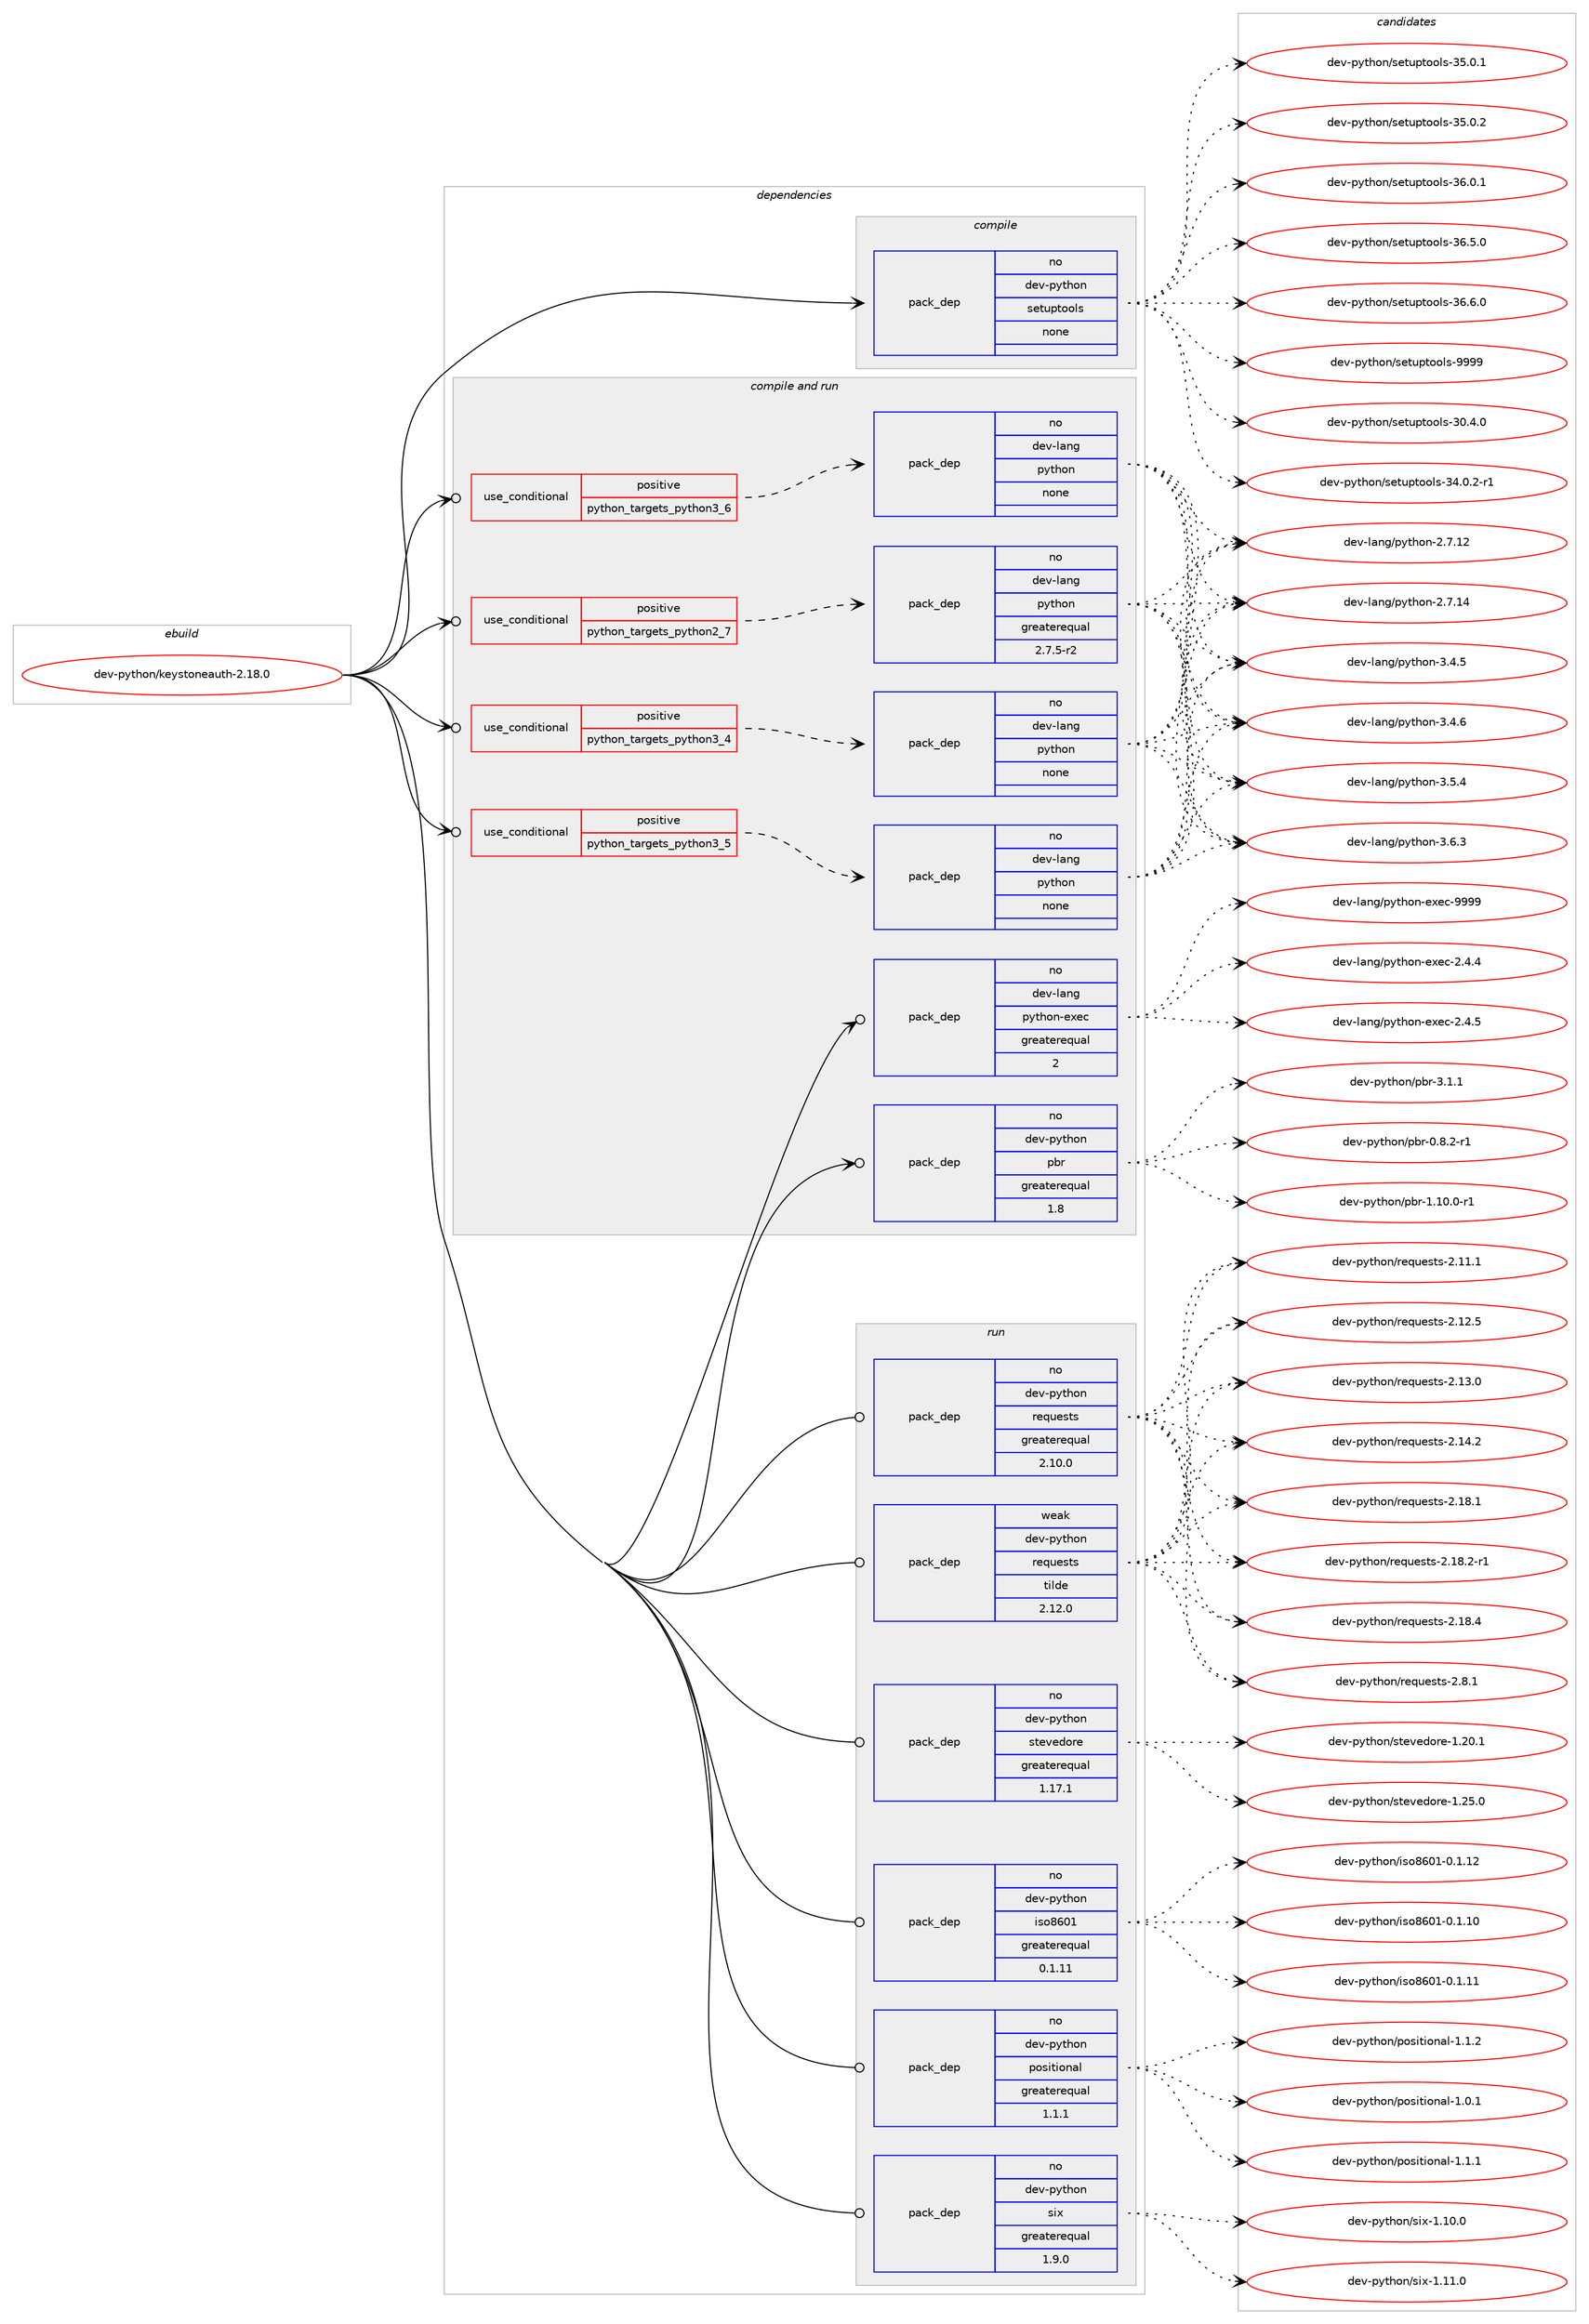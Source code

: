 digraph prolog {

# *************
# Graph options
# *************

newrank=true;
concentrate=true;
compound=true;
graph [rankdir=LR,fontname=Helvetica,fontsize=10,ranksep=1.5];#, ranksep=2.5, nodesep=0.2];
edge  [arrowhead=vee];
node  [fontname=Helvetica,fontsize=10];

# **********
# The ebuild
# **********

subgraph cluster_leftcol {
color=gray;
rank=same;
label=<<i>ebuild</i>>;
id [label="dev-python/keystoneauth-2.18.0", color=red, width=4, href="../dev-python/keystoneauth-2.18.0.svg"];
}

# ****************
# The dependencies
# ****************

subgraph cluster_midcol {
color=gray;
label=<<i>dependencies</i>>;
subgraph cluster_compile {
fillcolor="#eeeeee";
style=filled;
label=<<i>compile</i>>;
subgraph pack125096 {
dependency163685 [label=<<TABLE BORDER="0" CELLBORDER="1" CELLSPACING="0" CELLPADDING="4" WIDTH="220"><TR><TD ROWSPAN="6" CELLPADDING="30">pack_dep</TD></TR><TR><TD WIDTH="110">no</TD></TR><TR><TD>dev-python</TD></TR><TR><TD>setuptools</TD></TR><TR><TD>none</TD></TR><TR><TD></TD></TR></TABLE>>, shape=none, color=blue];
}
id:e -> dependency163685:w [weight=20,style="solid",arrowhead="vee"];
}
subgraph cluster_compileandrun {
fillcolor="#eeeeee";
style=filled;
label=<<i>compile and run</i>>;
subgraph cond34736 {
dependency163686 [label=<<TABLE BORDER="0" CELLBORDER="1" CELLSPACING="0" CELLPADDING="4"><TR><TD ROWSPAN="3" CELLPADDING="10">use_conditional</TD></TR><TR><TD>positive</TD></TR><TR><TD>python_targets_python2_7</TD></TR></TABLE>>, shape=none, color=red];
subgraph pack125097 {
dependency163687 [label=<<TABLE BORDER="0" CELLBORDER="1" CELLSPACING="0" CELLPADDING="4" WIDTH="220"><TR><TD ROWSPAN="6" CELLPADDING="30">pack_dep</TD></TR><TR><TD WIDTH="110">no</TD></TR><TR><TD>dev-lang</TD></TR><TR><TD>python</TD></TR><TR><TD>greaterequal</TD></TR><TR><TD>2.7.5-r2</TD></TR></TABLE>>, shape=none, color=blue];
}
dependency163686:e -> dependency163687:w [weight=20,style="dashed",arrowhead="vee"];
}
id:e -> dependency163686:w [weight=20,style="solid",arrowhead="odotvee"];
subgraph cond34737 {
dependency163688 [label=<<TABLE BORDER="0" CELLBORDER="1" CELLSPACING="0" CELLPADDING="4"><TR><TD ROWSPAN="3" CELLPADDING="10">use_conditional</TD></TR><TR><TD>positive</TD></TR><TR><TD>python_targets_python3_4</TD></TR></TABLE>>, shape=none, color=red];
subgraph pack125098 {
dependency163689 [label=<<TABLE BORDER="0" CELLBORDER="1" CELLSPACING="0" CELLPADDING="4" WIDTH="220"><TR><TD ROWSPAN="6" CELLPADDING="30">pack_dep</TD></TR><TR><TD WIDTH="110">no</TD></TR><TR><TD>dev-lang</TD></TR><TR><TD>python</TD></TR><TR><TD>none</TD></TR><TR><TD></TD></TR></TABLE>>, shape=none, color=blue];
}
dependency163688:e -> dependency163689:w [weight=20,style="dashed",arrowhead="vee"];
}
id:e -> dependency163688:w [weight=20,style="solid",arrowhead="odotvee"];
subgraph cond34738 {
dependency163690 [label=<<TABLE BORDER="0" CELLBORDER="1" CELLSPACING="0" CELLPADDING="4"><TR><TD ROWSPAN="3" CELLPADDING="10">use_conditional</TD></TR><TR><TD>positive</TD></TR><TR><TD>python_targets_python3_5</TD></TR></TABLE>>, shape=none, color=red];
subgraph pack125099 {
dependency163691 [label=<<TABLE BORDER="0" CELLBORDER="1" CELLSPACING="0" CELLPADDING="4" WIDTH="220"><TR><TD ROWSPAN="6" CELLPADDING="30">pack_dep</TD></TR><TR><TD WIDTH="110">no</TD></TR><TR><TD>dev-lang</TD></TR><TR><TD>python</TD></TR><TR><TD>none</TD></TR><TR><TD></TD></TR></TABLE>>, shape=none, color=blue];
}
dependency163690:e -> dependency163691:w [weight=20,style="dashed",arrowhead="vee"];
}
id:e -> dependency163690:w [weight=20,style="solid",arrowhead="odotvee"];
subgraph cond34739 {
dependency163692 [label=<<TABLE BORDER="0" CELLBORDER="1" CELLSPACING="0" CELLPADDING="4"><TR><TD ROWSPAN="3" CELLPADDING="10">use_conditional</TD></TR><TR><TD>positive</TD></TR><TR><TD>python_targets_python3_6</TD></TR></TABLE>>, shape=none, color=red];
subgraph pack125100 {
dependency163693 [label=<<TABLE BORDER="0" CELLBORDER="1" CELLSPACING="0" CELLPADDING="4" WIDTH="220"><TR><TD ROWSPAN="6" CELLPADDING="30">pack_dep</TD></TR><TR><TD WIDTH="110">no</TD></TR><TR><TD>dev-lang</TD></TR><TR><TD>python</TD></TR><TR><TD>none</TD></TR><TR><TD></TD></TR></TABLE>>, shape=none, color=blue];
}
dependency163692:e -> dependency163693:w [weight=20,style="dashed",arrowhead="vee"];
}
id:e -> dependency163692:w [weight=20,style="solid",arrowhead="odotvee"];
subgraph pack125101 {
dependency163694 [label=<<TABLE BORDER="0" CELLBORDER="1" CELLSPACING="0" CELLPADDING="4" WIDTH="220"><TR><TD ROWSPAN="6" CELLPADDING="30">pack_dep</TD></TR><TR><TD WIDTH="110">no</TD></TR><TR><TD>dev-lang</TD></TR><TR><TD>python-exec</TD></TR><TR><TD>greaterequal</TD></TR><TR><TD>2</TD></TR></TABLE>>, shape=none, color=blue];
}
id:e -> dependency163694:w [weight=20,style="solid",arrowhead="odotvee"];
subgraph pack125102 {
dependency163695 [label=<<TABLE BORDER="0" CELLBORDER="1" CELLSPACING="0" CELLPADDING="4" WIDTH="220"><TR><TD ROWSPAN="6" CELLPADDING="30">pack_dep</TD></TR><TR><TD WIDTH="110">no</TD></TR><TR><TD>dev-python</TD></TR><TR><TD>pbr</TD></TR><TR><TD>greaterequal</TD></TR><TR><TD>1.8</TD></TR></TABLE>>, shape=none, color=blue];
}
id:e -> dependency163695:w [weight=20,style="solid",arrowhead="odotvee"];
}
subgraph cluster_run {
fillcolor="#eeeeee";
style=filled;
label=<<i>run</i>>;
subgraph pack125103 {
dependency163696 [label=<<TABLE BORDER="0" CELLBORDER="1" CELLSPACING="0" CELLPADDING="4" WIDTH="220"><TR><TD ROWSPAN="6" CELLPADDING="30">pack_dep</TD></TR><TR><TD WIDTH="110">no</TD></TR><TR><TD>dev-python</TD></TR><TR><TD>iso8601</TD></TR><TR><TD>greaterequal</TD></TR><TR><TD>0.1.11</TD></TR></TABLE>>, shape=none, color=blue];
}
id:e -> dependency163696:w [weight=20,style="solid",arrowhead="odot"];
subgraph pack125104 {
dependency163697 [label=<<TABLE BORDER="0" CELLBORDER="1" CELLSPACING="0" CELLPADDING="4" WIDTH="220"><TR><TD ROWSPAN="6" CELLPADDING="30">pack_dep</TD></TR><TR><TD WIDTH="110">no</TD></TR><TR><TD>dev-python</TD></TR><TR><TD>positional</TD></TR><TR><TD>greaterequal</TD></TR><TR><TD>1.1.1</TD></TR></TABLE>>, shape=none, color=blue];
}
id:e -> dependency163697:w [weight=20,style="solid",arrowhead="odot"];
subgraph pack125105 {
dependency163698 [label=<<TABLE BORDER="0" CELLBORDER="1" CELLSPACING="0" CELLPADDING="4" WIDTH="220"><TR><TD ROWSPAN="6" CELLPADDING="30">pack_dep</TD></TR><TR><TD WIDTH="110">no</TD></TR><TR><TD>dev-python</TD></TR><TR><TD>requests</TD></TR><TR><TD>greaterequal</TD></TR><TR><TD>2.10.0</TD></TR></TABLE>>, shape=none, color=blue];
}
id:e -> dependency163698:w [weight=20,style="solid",arrowhead="odot"];
subgraph pack125106 {
dependency163699 [label=<<TABLE BORDER="0" CELLBORDER="1" CELLSPACING="0" CELLPADDING="4" WIDTH="220"><TR><TD ROWSPAN="6" CELLPADDING="30">pack_dep</TD></TR><TR><TD WIDTH="110">no</TD></TR><TR><TD>dev-python</TD></TR><TR><TD>six</TD></TR><TR><TD>greaterequal</TD></TR><TR><TD>1.9.0</TD></TR></TABLE>>, shape=none, color=blue];
}
id:e -> dependency163699:w [weight=20,style="solid",arrowhead="odot"];
subgraph pack125107 {
dependency163700 [label=<<TABLE BORDER="0" CELLBORDER="1" CELLSPACING="0" CELLPADDING="4" WIDTH="220"><TR><TD ROWSPAN="6" CELLPADDING="30">pack_dep</TD></TR><TR><TD WIDTH="110">no</TD></TR><TR><TD>dev-python</TD></TR><TR><TD>stevedore</TD></TR><TR><TD>greaterequal</TD></TR><TR><TD>1.17.1</TD></TR></TABLE>>, shape=none, color=blue];
}
id:e -> dependency163700:w [weight=20,style="solid",arrowhead="odot"];
subgraph pack125108 {
dependency163701 [label=<<TABLE BORDER="0" CELLBORDER="1" CELLSPACING="0" CELLPADDING="4" WIDTH="220"><TR><TD ROWSPAN="6" CELLPADDING="30">pack_dep</TD></TR><TR><TD WIDTH="110">weak</TD></TR><TR><TD>dev-python</TD></TR><TR><TD>requests</TD></TR><TR><TD>tilde</TD></TR><TR><TD>2.12.0</TD></TR></TABLE>>, shape=none, color=blue];
}
id:e -> dependency163701:w [weight=20,style="solid",arrowhead="odot"];
}
}

# **************
# The candidates
# **************

subgraph cluster_choices {
rank=same;
color=gray;
label=<<i>candidates</i>>;

subgraph choice125096 {
color=black;
nodesep=1;
choice100101118451121211161041111104711510111611711211611111110811545514846524648 [label="dev-python/setuptools-30.4.0", color=red, width=4,href="../dev-python/setuptools-30.4.0.svg"];
choice1001011184511212111610411111047115101116117112116111111108115455152464846504511449 [label="dev-python/setuptools-34.0.2-r1", color=red, width=4,href="../dev-python/setuptools-34.0.2-r1.svg"];
choice100101118451121211161041111104711510111611711211611111110811545515346484649 [label="dev-python/setuptools-35.0.1", color=red, width=4,href="../dev-python/setuptools-35.0.1.svg"];
choice100101118451121211161041111104711510111611711211611111110811545515346484650 [label="dev-python/setuptools-35.0.2", color=red, width=4,href="../dev-python/setuptools-35.0.2.svg"];
choice100101118451121211161041111104711510111611711211611111110811545515446484649 [label="dev-python/setuptools-36.0.1", color=red, width=4,href="../dev-python/setuptools-36.0.1.svg"];
choice100101118451121211161041111104711510111611711211611111110811545515446534648 [label="dev-python/setuptools-36.5.0", color=red, width=4,href="../dev-python/setuptools-36.5.0.svg"];
choice100101118451121211161041111104711510111611711211611111110811545515446544648 [label="dev-python/setuptools-36.6.0", color=red, width=4,href="../dev-python/setuptools-36.6.0.svg"];
choice10010111845112121116104111110471151011161171121161111111081154557575757 [label="dev-python/setuptools-9999", color=red, width=4,href="../dev-python/setuptools-9999.svg"];
dependency163685:e -> choice100101118451121211161041111104711510111611711211611111110811545514846524648:w [style=dotted,weight="100"];
dependency163685:e -> choice1001011184511212111610411111047115101116117112116111111108115455152464846504511449:w [style=dotted,weight="100"];
dependency163685:e -> choice100101118451121211161041111104711510111611711211611111110811545515346484649:w [style=dotted,weight="100"];
dependency163685:e -> choice100101118451121211161041111104711510111611711211611111110811545515346484650:w [style=dotted,weight="100"];
dependency163685:e -> choice100101118451121211161041111104711510111611711211611111110811545515446484649:w [style=dotted,weight="100"];
dependency163685:e -> choice100101118451121211161041111104711510111611711211611111110811545515446534648:w [style=dotted,weight="100"];
dependency163685:e -> choice100101118451121211161041111104711510111611711211611111110811545515446544648:w [style=dotted,weight="100"];
dependency163685:e -> choice10010111845112121116104111110471151011161171121161111111081154557575757:w [style=dotted,weight="100"];
}
subgraph choice125097 {
color=black;
nodesep=1;
choice10010111845108971101034711212111610411111045504655464950 [label="dev-lang/python-2.7.12", color=red, width=4,href="../dev-lang/python-2.7.12.svg"];
choice10010111845108971101034711212111610411111045504655464952 [label="dev-lang/python-2.7.14", color=red, width=4,href="../dev-lang/python-2.7.14.svg"];
choice100101118451089711010347112121116104111110455146524653 [label="dev-lang/python-3.4.5", color=red, width=4,href="../dev-lang/python-3.4.5.svg"];
choice100101118451089711010347112121116104111110455146524654 [label="dev-lang/python-3.4.6", color=red, width=4,href="../dev-lang/python-3.4.6.svg"];
choice100101118451089711010347112121116104111110455146534652 [label="dev-lang/python-3.5.4", color=red, width=4,href="../dev-lang/python-3.5.4.svg"];
choice100101118451089711010347112121116104111110455146544651 [label="dev-lang/python-3.6.3", color=red, width=4,href="../dev-lang/python-3.6.3.svg"];
dependency163687:e -> choice10010111845108971101034711212111610411111045504655464950:w [style=dotted,weight="100"];
dependency163687:e -> choice10010111845108971101034711212111610411111045504655464952:w [style=dotted,weight="100"];
dependency163687:e -> choice100101118451089711010347112121116104111110455146524653:w [style=dotted,weight="100"];
dependency163687:e -> choice100101118451089711010347112121116104111110455146524654:w [style=dotted,weight="100"];
dependency163687:e -> choice100101118451089711010347112121116104111110455146534652:w [style=dotted,weight="100"];
dependency163687:e -> choice100101118451089711010347112121116104111110455146544651:w [style=dotted,weight="100"];
}
subgraph choice125098 {
color=black;
nodesep=1;
choice10010111845108971101034711212111610411111045504655464950 [label="dev-lang/python-2.7.12", color=red, width=4,href="../dev-lang/python-2.7.12.svg"];
choice10010111845108971101034711212111610411111045504655464952 [label="dev-lang/python-2.7.14", color=red, width=4,href="../dev-lang/python-2.7.14.svg"];
choice100101118451089711010347112121116104111110455146524653 [label="dev-lang/python-3.4.5", color=red, width=4,href="../dev-lang/python-3.4.5.svg"];
choice100101118451089711010347112121116104111110455146524654 [label="dev-lang/python-3.4.6", color=red, width=4,href="../dev-lang/python-3.4.6.svg"];
choice100101118451089711010347112121116104111110455146534652 [label="dev-lang/python-3.5.4", color=red, width=4,href="../dev-lang/python-3.5.4.svg"];
choice100101118451089711010347112121116104111110455146544651 [label="dev-lang/python-3.6.3", color=red, width=4,href="../dev-lang/python-3.6.3.svg"];
dependency163689:e -> choice10010111845108971101034711212111610411111045504655464950:w [style=dotted,weight="100"];
dependency163689:e -> choice10010111845108971101034711212111610411111045504655464952:w [style=dotted,weight="100"];
dependency163689:e -> choice100101118451089711010347112121116104111110455146524653:w [style=dotted,weight="100"];
dependency163689:e -> choice100101118451089711010347112121116104111110455146524654:w [style=dotted,weight="100"];
dependency163689:e -> choice100101118451089711010347112121116104111110455146534652:w [style=dotted,weight="100"];
dependency163689:e -> choice100101118451089711010347112121116104111110455146544651:w [style=dotted,weight="100"];
}
subgraph choice125099 {
color=black;
nodesep=1;
choice10010111845108971101034711212111610411111045504655464950 [label="dev-lang/python-2.7.12", color=red, width=4,href="../dev-lang/python-2.7.12.svg"];
choice10010111845108971101034711212111610411111045504655464952 [label="dev-lang/python-2.7.14", color=red, width=4,href="../dev-lang/python-2.7.14.svg"];
choice100101118451089711010347112121116104111110455146524653 [label="dev-lang/python-3.4.5", color=red, width=4,href="../dev-lang/python-3.4.5.svg"];
choice100101118451089711010347112121116104111110455146524654 [label="dev-lang/python-3.4.6", color=red, width=4,href="../dev-lang/python-3.4.6.svg"];
choice100101118451089711010347112121116104111110455146534652 [label="dev-lang/python-3.5.4", color=red, width=4,href="../dev-lang/python-3.5.4.svg"];
choice100101118451089711010347112121116104111110455146544651 [label="dev-lang/python-3.6.3", color=red, width=4,href="../dev-lang/python-3.6.3.svg"];
dependency163691:e -> choice10010111845108971101034711212111610411111045504655464950:w [style=dotted,weight="100"];
dependency163691:e -> choice10010111845108971101034711212111610411111045504655464952:w [style=dotted,weight="100"];
dependency163691:e -> choice100101118451089711010347112121116104111110455146524653:w [style=dotted,weight="100"];
dependency163691:e -> choice100101118451089711010347112121116104111110455146524654:w [style=dotted,weight="100"];
dependency163691:e -> choice100101118451089711010347112121116104111110455146534652:w [style=dotted,weight="100"];
dependency163691:e -> choice100101118451089711010347112121116104111110455146544651:w [style=dotted,weight="100"];
}
subgraph choice125100 {
color=black;
nodesep=1;
choice10010111845108971101034711212111610411111045504655464950 [label="dev-lang/python-2.7.12", color=red, width=4,href="../dev-lang/python-2.7.12.svg"];
choice10010111845108971101034711212111610411111045504655464952 [label="dev-lang/python-2.7.14", color=red, width=4,href="../dev-lang/python-2.7.14.svg"];
choice100101118451089711010347112121116104111110455146524653 [label="dev-lang/python-3.4.5", color=red, width=4,href="../dev-lang/python-3.4.5.svg"];
choice100101118451089711010347112121116104111110455146524654 [label="dev-lang/python-3.4.6", color=red, width=4,href="../dev-lang/python-3.4.6.svg"];
choice100101118451089711010347112121116104111110455146534652 [label="dev-lang/python-3.5.4", color=red, width=4,href="../dev-lang/python-3.5.4.svg"];
choice100101118451089711010347112121116104111110455146544651 [label="dev-lang/python-3.6.3", color=red, width=4,href="../dev-lang/python-3.6.3.svg"];
dependency163693:e -> choice10010111845108971101034711212111610411111045504655464950:w [style=dotted,weight="100"];
dependency163693:e -> choice10010111845108971101034711212111610411111045504655464952:w [style=dotted,weight="100"];
dependency163693:e -> choice100101118451089711010347112121116104111110455146524653:w [style=dotted,weight="100"];
dependency163693:e -> choice100101118451089711010347112121116104111110455146524654:w [style=dotted,weight="100"];
dependency163693:e -> choice100101118451089711010347112121116104111110455146534652:w [style=dotted,weight="100"];
dependency163693:e -> choice100101118451089711010347112121116104111110455146544651:w [style=dotted,weight="100"];
}
subgraph choice125101 {
color=black;
nodesep=1;
choice1001011184510897110103471121211161041111104510112010199455046524652 [label="dev-lang/python-exec-2.4.4", color=red, width=4,href="../dev-lang/python-exec-2.4.4.svg"];
choice1001011184510897110103471121211161041111104510112010199455046524653 [label="dev-lang/python-exec-2.4.5", color=red, width=4,href="../dev-lang/python-exec-2.4.5.svg"];
choice10010111845108971101034711212111610411111045101120101994557575757 [label="dev-lang/python-exec-9999", color=red, width=4,href="../dev-lang/python-exec-9999.svg"];
dependency163694:e -> choice1001011184510897110103471121211161041111104510112010199455046524652:w [style=dotted,weight="100"];
dependency163694:e -> choice1001011184510897110103471121211161041111104510112010199455046524653:w [style=dotted,weight="100"];
dependency163694:e -> choice10010111845108971101034711212111610411111045101120101994557575757:w [style=dotted,weight="100"];
}
subgraph choice125102 {
color=black;
nodesep=1;
choice1001011184511212111610411111047112981144548465646504511449 [label="dev-python/pbr-0.8.2-r1", color=red, width=4,href="../dev-python/pbr-0.8.2-r1.svg"];
choice100101118451121211161041111104711298114454946494846484511449 [label="dev-python/pbr-1.10.0-r1", color=red, width=4,href="../dev-python/pbr-1.10.0-r1.svg"];
choice100101118451121211161041111104711298114455146494649 [label="dev-python/pbr-3.1.1", color=red, width=4,href="../dev-python/pbr-3.1.1.svg"];
dependency163695:e -> choice1001011184511212111610411111047112981144548465646504511449:w [style=dotted,weight="100"];
dependency163695:e -> choice100101118451121211161041111104711298114454946494846484511449:w [style=dotted,weight="100"];
dependency163695:e -> choice100101118451121211161041111104711298114455146494649:w [style=dotted,weight="100"];
}
subgraph choice125103 {
color=black;
nodesep=1;
choice10010111845112121116104111110471051151115654484945484649464948 [label="dev-python/iso8601-0.1.10", color=red, width=4,href="../dev-python/iso8601-0.1.10.svg"];
choice10010111845112121116104111110471051151115654484945484649464949 [label="dev-python/iso8601-0.1.11", color=red, width=4,href="../dev-python/iso8601-0.1.11.svg"];
choice10010111845112121116104111110471051151115654484945484649464950 [label="dev-python/iso8601-0.1.12", color=red, width=4,href="../dev-python/iso8601-0.1.12.svg"];
dependency163696:e -> choice10010111845112121116104111110471051151115654484945484649464948:w [style=dotted,weight="100"];
dependency163696:e -> choice10010111845112121116104111110471051151115654484945484649464949:w [style=dotted,weight="100"];
dependency163696:e -> choice10010111845112121116104111110471051151115654484945484649464950:w [style=dotted,weight="100"];
}
subgraph choice125104 {
color=black;
nodesep=1;
choice100101118451121211161041111104711211111510511610511111097108454946484649 [label="dev-python/positional-1.0.1", color=red, width=4,href="../dev-python/positional-1.0.1.svg"];
choice100101118451121211161041111104711211111510511610511111097108454946494649 [label="dev-python/positional-1.1.1", color=red, width=4,href="../dev-python/positional-1.1.1.svg"];
choice100101118451121211161041111104711211111510511610511111097108454946494650 [label="dev-python/positional-1.1.2", color=red, width=4,href="../dev-python/positional-1.1.2.svg"];
dependency163697:e -> choice100101118451121211161041111104711211111510511610511111097108454946484649:w [style=dotted,weight="100"];
dependency163697:e -> choice100101118451121211161041111104711211111510511610511111097108454946494649:w [style=dotted,weight="100"];
dependency163697:e -> choice100101118451121211161041111104711211111510511610511111097108454946494650:w [style=dotted,weight="100"];
}
subgraph choice125105 {
color=black;
nodesep=1;
choice100101118451121211161041111104711410111311710111511611545504649494649 [label="dev-python/requests-2.11.1", color=red, width=4,href="../dev-python/requests-2.11.1.svg"];
choice100101118451121211161041111104711410111311710111511611545504649504653 [label="dev-python/requests-2.12.5", color=red, width=4,href="../dev-python/requests-2.12.5.svg"];
choice100101118451121211161041111104711410111311710111511611545504649514648 [label="dev-python/requests-2.13.0", color=red, width=4,href="../dev-python/requests-2.13.0.svg"];
choice100101118451121211161041111104711410111311710111511611545504649524650 [label="dev-python/requests-2.14.2", color=red, width=4,href="../dev-python/requests-2.14.2.svg"];
choice100101118451121211161041111104711410111311710111511611545504649564649 [label="dev-python/requests-2.18.1", color=red, width=4,href="../dev-python/requests-2.18.1.svg"];
choice1001011184511212111610411111047114101113117101115116115455046495646504511449 [label="dev-python/requests-2.18.2-r1", color=red, width=4,href="../dev-python/requests-2.18.2-r1.svg"];
choice100101118451121211161041111104711410111311710111511611545504649564652 [label="dev-python/requests-2.18.4", color=red, width=4,href="../dev-python/requests-2.18.4.svg"];
choice1001011184511212111610411111047114101113117101115116115455046564649 [label="dev-python/requests-2.8.1", color=red, width=4,href="../dev-python/requests-2.8.1.svg"];
dependency163698:e -> choice100101118451121211161041111104711410111311710111511611545504649494649:w [style=dotted,weight="100"];
dependency163698:e -> choice100101118451121211161041111104711410111311710111511611545504649504653:w [style=dotted,weight="100"];
dependency163698:e -> choice100101118451121211161041111104711410111311710111511611545504649514648:w [style=dotted,weight="100"];
dependency163698:e -> choice100101118451121211161041111104711410111311710111511611545504649524650:w [style=dotted,weight="100"];
dependency163698:e -> choice100101118451121211161041111104711410111311710111511611545504649564649:w [style=dotted,weight="100"];
dependency163698:e -> choice1001011184511212111610411111047114101113117101115116115455046495646504511449:w [style=dotted,weight="100"];
dependency163698:e -> choice100101118451121211161041111104711410111311710111511611545504649564652:w [style=dotted,weight="100"];
dependency163698:e -> choice1001011184511212111610411111047114101113117101115116115455046564649:w [style=dotted,weight="100"];
}
subgraph choice125106 {
color=black;
nodesep=1;
choice100101118451121211161041111104711510512045494649484648 [label="dev-python/six-1.10.0", color=red, width=4,href="../dev-python/six-1.10.0.svg"];
choice100101118451121211161041111104711510512045494649494648 [label="dev-python/six-1.11.0", color=red, width=4,href="../dev-python/six-1.11.0.svg"];
dependency163699:e -> choice100101118451121211161041111104711510512045494649484648:w [style=dotted,weight="100"];
dependency163699:e -> choice100101118451121211161041111104711510512045494649494648:w [style=dotted,weight="100"];
}
subgraph choice125107 {
color=black;
nodesep=1;
choice100101118451121211161041111104711511610111810110011111410145494650484649 [label="dev-python/stevedore-1.20.1", color=red, width=4,href="../dev-python/stevedore-1.20.1.svg"];
choice100101118451121211161041111104711511610111810110011111410145494650534648 [label="dev-python/stevedore-1.25.0", color=red, width=4,href="../dev-python/stevedore-1.25.0.svg"];
dependency163700:e -> choice100101118451121211161041111104711511610111810110011111410145494650484649:w [style=dotted,weight="100"];
dependency163700:e -> choice100101118451121211161041111104711511610111810110011111410145494650534648:w [style=dotted,weight="100"];
}
subgraph choice125108 {
color=black;
nodesep=1;
choice100101118451121211161041111104711410111311710111511611545504649494649 [label="dev-python/requests-2.11.1", color=red, width=4,href="../dev-python/requests-2.11.1.svg"];
choice100101118451121211161041111104711410111311710111511611545504649504653 [label="dev-python/requests-2.12.5", color=red, width=4,href="../dev-python/requests-2.12.5.svg"];
choice100101118451121211161041111104711410111311710111511611545504649514648 [label="dev-python/requests-2.13.0", color=red, width=4,href="../dev-python/requests-2.13.0.svg"];
choice100101118451121211161041111104711410111311710111511611545504649524650 [label="dev-python/requests-2.14.2", color=red, width=4,href="../dev-python/requests-2.14.2.svg"];
choice100101118451121211161041111104711410111311710111511611545504649564649 [label="dev-python/requests-2.18.1", color=red, width=4,href="../dev-python/requests-2.18.1.svg"];
choice1001011184511212111610411111047114101113117101115116115455046495646504511449 [label="dev-python/requests-2.18.2-r1", color=red, width=4,href="../dev-python/requests-2.18.2-r1.svg"];
choice100101118451121211161041111104711410111311710111511611545504649564652 [label="dev-python/requests-2.18.4", color=red, width=4,href="../dev-python/requests-2.18.4.svg"];
choice1001011184511212111610411111047114101113117101115116115455046564649 [label="dev-python/requests-2.8.1", color=red, width=4,href="../dev-python/requests-2.8.1.svg"];
dependency163701:e -> choice100101118451121211161041111104711410111311710111511611545504649494649:w [style=dotted,weight="100"];
dependency163701:e -> choice100101118451121211161041111104711410111311710111511611545504649504653:w [style=dotted,weight="100"];
dependency163701:e -> choice100101118451121211161041111104711410111311710111511611545504649514648:w [style=dotted,weight="100"];
dependency163701:e -> choice100101118451121211161041111104711410111311710111511611545504649524650:w [style=dotted,weight="100"];
dependency163701:e -> choice100101118451121211161041111104711410111311710111511611545504649564649:w [style=dotted,weight="100"];
dependency163701:e -> choice1001011184511212111610411111047114101113117101115116115455046495646504511449:w [style=dotted,weight="100"];
dependency163701:e -> choice100101118451121211161041111104711410111311710111511611545504649564652:w [style=dotted,weight="100"];
dependency163701:e -> choice1001011184511212111610411111047114101113117101115116115455046564649:w [style=dotted,weight="100"];
}
}

}
